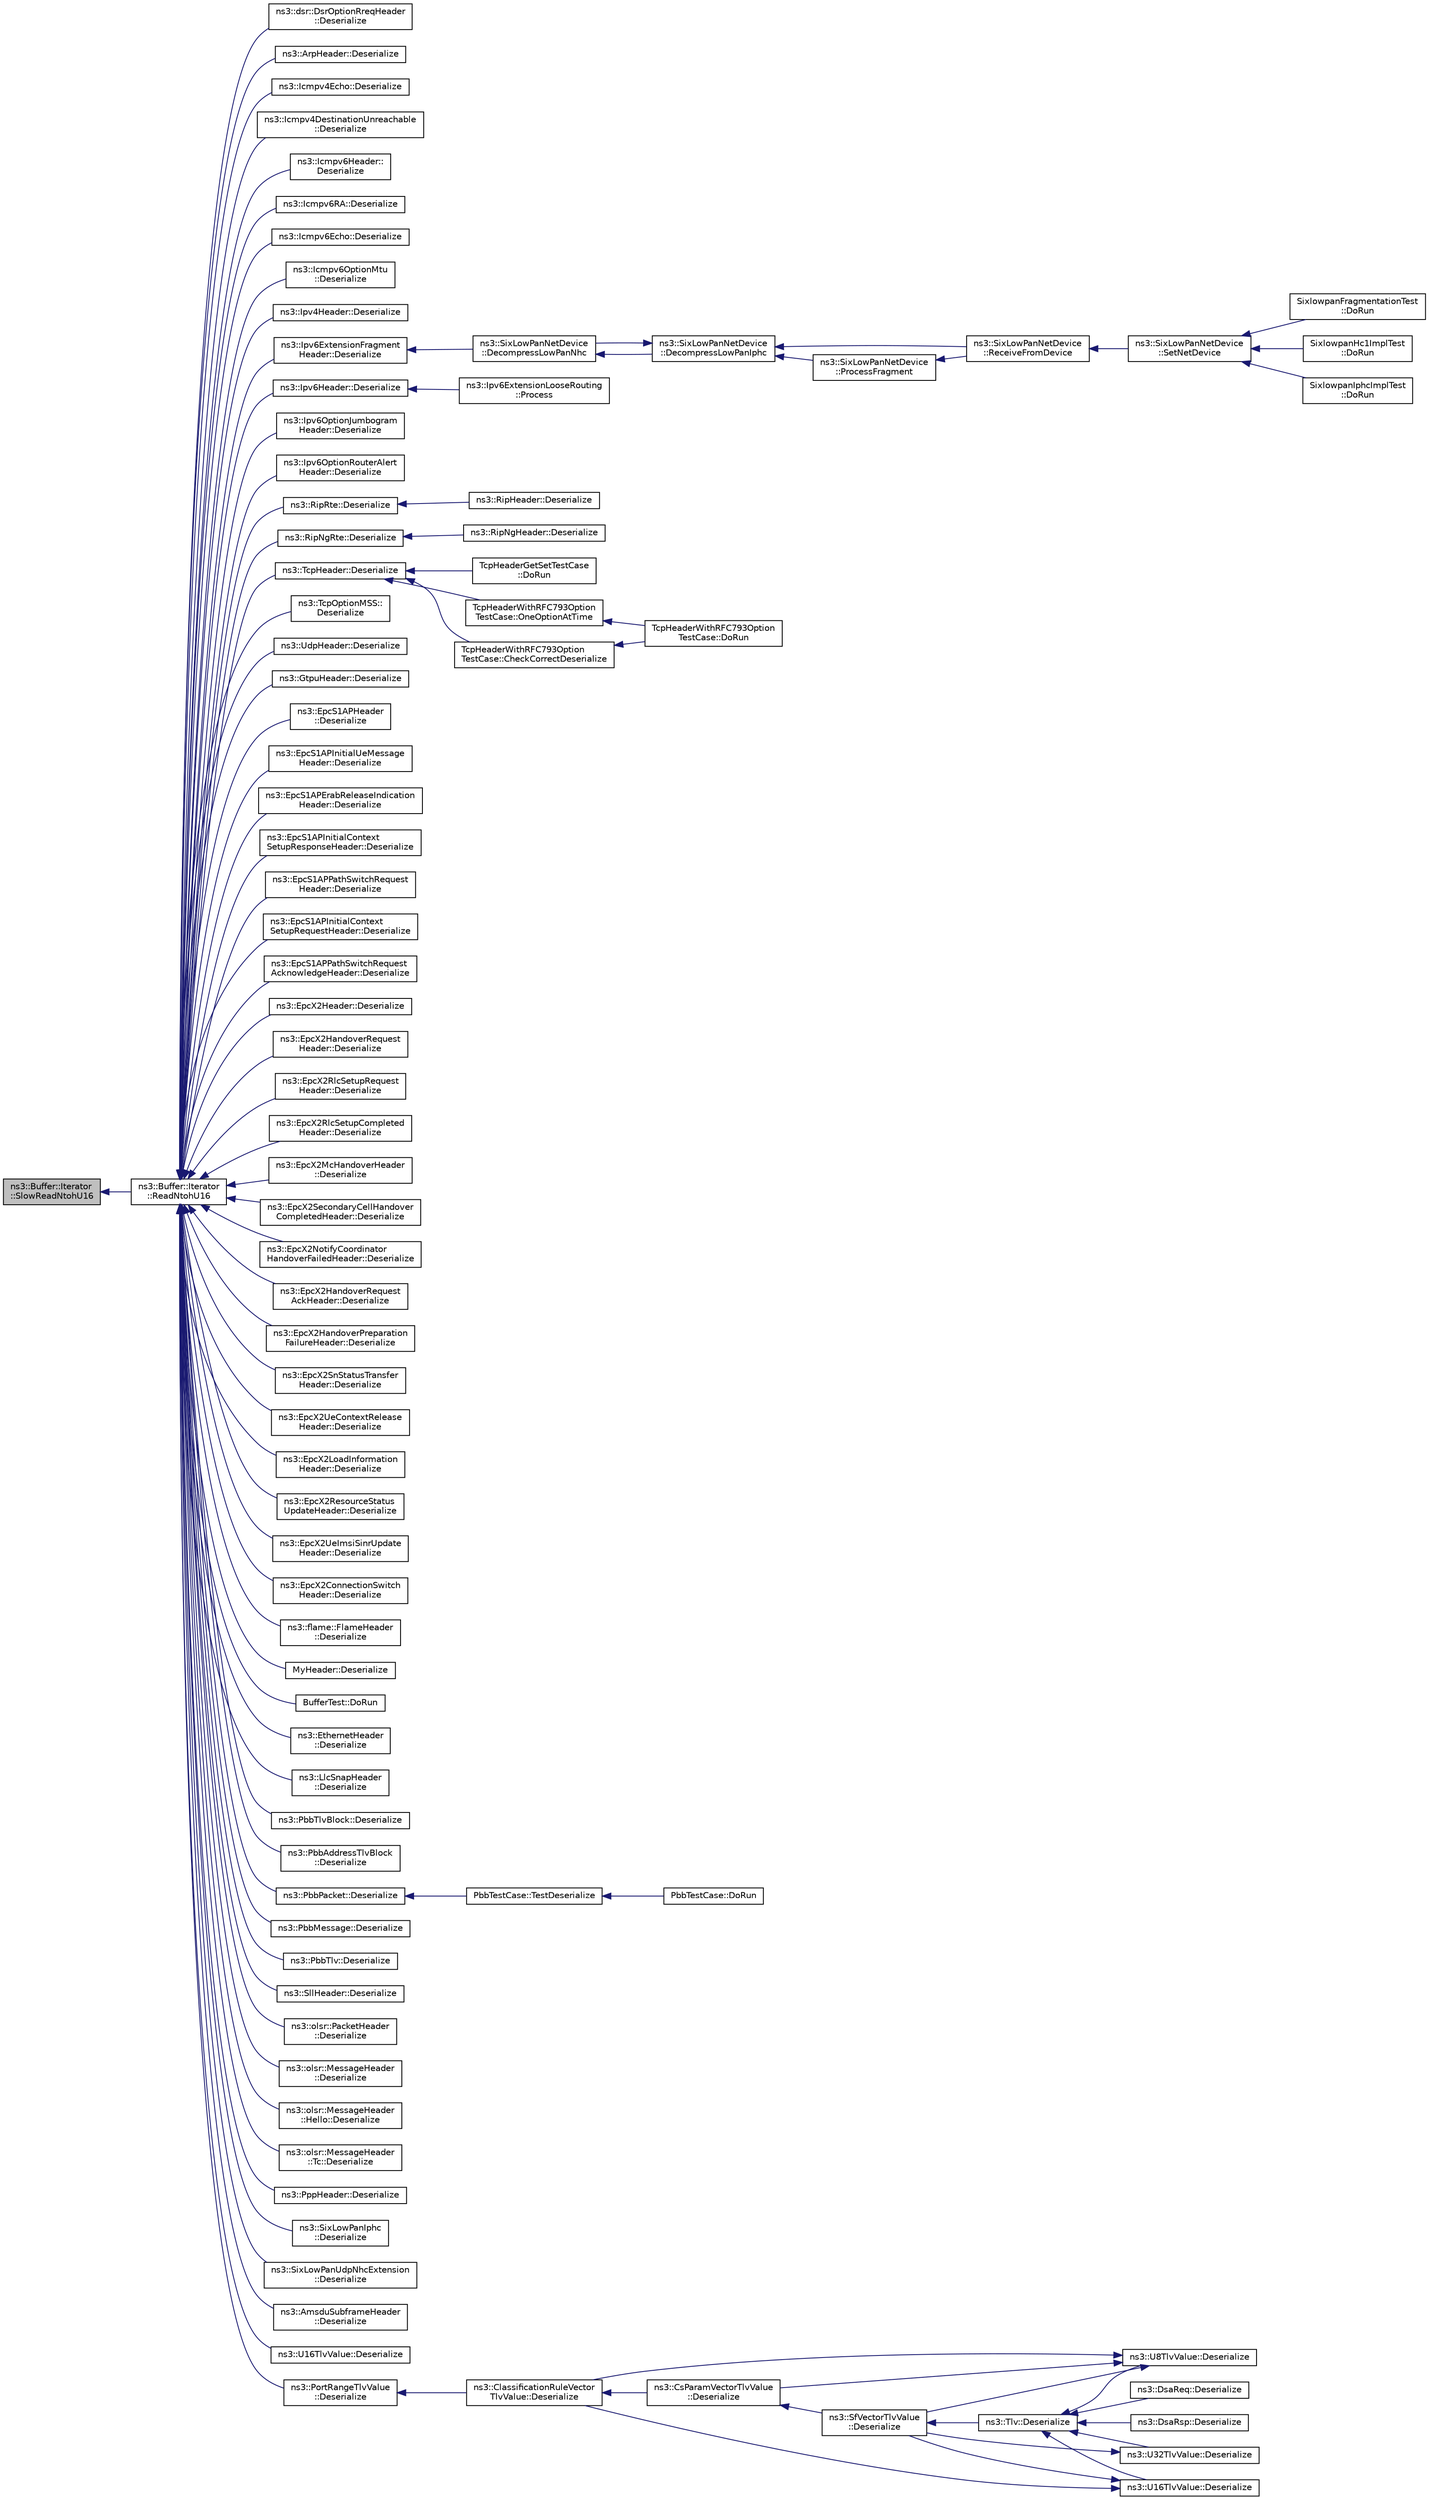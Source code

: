 digraph "ns3::Buffer::Iterator::SlowReadNtohU16"
{
  edge [fontname="Helvetica",fontsize="10",labelfontname="Helvetica",labelfontsize="10"];
  node [fontname="Helvetica",fontsize="10",shape=record];
  rankdir="LR";
  Node1 [label="ns3::Buffer::Iterator\l::SlowReadNtohU16",height=0.2,width=0.4,color="black", fillcolor="grey75", style="filled", fontcolor="black"];
  Node1 -> Node2 [dir="back",color="midnightblue",fontsize="10",style="solid"];
  Node2 [label="ns3::Buffer::Iterator\l::ReadNtohU16",height=0.2,width=0.4,color="black", fillcolor="white", style="filled",URL="$d0/daf/classns3_1_1Buffer_1_1Iterator.html#a14d63ac76497032a473d99cc8458608e"];
  Node2 -> Node3 [dir="back",color="midnightblue",fontsize="10",style="solid"];
  Node3 [label="ns3::dsr::DsrOptionRreqHeader\l::Deserialize",height=0.2,width=0.4,color="black", fillcolor="white", style="filled",URL="$d9/d21/classns3_1_1dsr_1_1DsrOptionRreqHeader.html#a7cf6a4240408c554fe4ca6ea9b266651",tooltip="Deserialize the packet. "];
  Node2 -> Node4 [dir="back",color="midnightblue",fontsize="10",style="solid"];
  Node4 [label="ns3::ArpHeader::Deserialize",height=0.2,width=0.4,color="black", fillcolor="white", style="filled",URL="$db/d42/classns3_1_1ArpHeader.html#ac4ac02b6ff4125d41dfe52593f23718d"];
  Node2 -> Node5 [dir="back",color="midnightblue",fontsize="10",style="solid"];
  Node5 [label="ns3::Icmpv4Echo::Deserialize",height=0.2,width=0.4,color="black", fillcolor="white", style="filled",URL="$d8/dcc/classns3_1_1Icmpv4Echo.html#ad794af55112b9e786094a843bb758bb9"];
  Node2 -> Node6 [dir="back",color="midnightblue",fontsize="10",style="solid"];
  Node6 [label="ns3::Icmpv4DestinationUnreachable\l::Deserialize",height=0.2,width=0.4,color="black", fillcolor="white", style="filled",URL="$d6/daf/classns3_1_1Icmpv4DestinationUnreachable.html#ab27e34a3e2436724ebb483d8acd58ea7"];
  Node2 -> Node7 [dir="back",color="midnightblue",fontsize="10",style="solid"];
  Node7 [label="ns3::Icmpv6Header::\lDeserialize",height=0.2,width=0.4,color="black", fillcolor="white", style="filled",URL="$d9/d73/classns3_1_1Icmpv6Header.html#a7507f363f31e23fb11ceb21aec6be469",tooltip="Deserialize the packet. "];
  Node2 -> Node8 [dir="back",color="midnightblue",fontsize="10",style="solid"];
  Node8 [label="ns3::Icmpv6RA::Deserialize",height=0.2,width=0.4,color="black", fillcolor="white", style="filled",URL="$da/d73/classns3_1_1Icmpv6RA.html#a91908412f051db52bd63b7a0d01c1117",tooltip="Deserialize the packet. "];
  Node2 -> Node9 [dir="back",color="midnightblue",fontsize="10",style="solid"];
  Node9 [label="ns3::Icmpv6Echo::Deserialize",height=0.2,width=0.4,color="black", fillcolor="white", style="filled",URL="$d6/d5b/classns3_1_1Icmpv6Echo.html#ad3ce875667e23c4b406860d6d95c3385",tooltip="Deserialize the packet. "];
  Node2 -> Node10 [dir="back",color="midnightblue",fontsize="10",style="solid"];
  Node10 [label="ns3::Icmpv6OptionMtu\l::Deserialize",height=0.2,width=0.4,color="black", fillcolor="white", style="filled",URL="$df/d6d/classns3_1_1Icmpv6OptionMtu.html#a047fb91d197554eeb1d3e56f8eb96912",tooltip="Deserialize the packet. "];
  Node2 -> Node11 [dir="back",color="midnightblue",fontsize="10",style="solid"];
  Node11 [label="ns3::Ipv4Header::Deserialize",height=0.2,width=0.4,color="black", fillcolor="white", style="filled",URL="$d9/df1/classns3_1_1Ipv4Header.html#a4c079e939ba868855ba1fab9e1b0e987"];
  Node2 -> Node12 [dir="back",color="midnightblue",fontsize="10",style="solid"];
  Node12 [label="ns3::Ipv6ExtensionFragment\lHeader::Deserialize",height=0.2,width=0.4,color="black", fillcolor="white", style="filled",URL="$dc/dde/classns3_1_1Ipv6ExtensionFragmentHeader.html#ac665209cceae832687c23c0c664e5a5d",tooltip="Deserialize the packet. "];
  Node12 -> Node13 [dir="back",color="midnightblue",fontsize="10",style="solid"];
  Node13 [label="ns3::SixLowPanNetDevice\l::DecompressLowPanNhc",height=0.2,width=0.4,color="black", fillcolor="white", style="filled",URL="$d1/d2b/classns3_1_1SixLowPanNetDevice.html#af69701425fa2e02ab4a7fdcd1db99cc8",tooltip="Decompress the headers according to NHC compression. "];
  Node13 -> Node14 [dir="back",color="midnightblue",fontsize="10",style="solid"];
  Node14 [label="ns3::SixLowPanNetDevice\l::DecompressLowPanIphc",height=0.2,width=0.4,color="black", fillcolor="white", style="filled",URL="$d1/d2b/classns3_1_1SixLowPanNetDevice.html#ae861be68db1b554cc3e5ea5e263b12ed",tooltip="Decompress the headers according to IPHC compression. "];
  Node14 -> Node15 [dir="back",color="midnightblue",fontsize="10",style="solid"];
  Node15 [label="ns3::SixLowPanNetDevice\l::ReceiveFromDevice",height=0.2,width=0.4,color="black", fillcolor="white", style="filled",URL="$d1/d2b/classns3_1_1SixLowPanNetDevice.html#a35d31ab6c6270f1923ce5b0f77d582b6",tooltip="Receives all the packets from a NetDevice for further processing. "];
  Node15 -> Node16 [dir="back",color="midnightblue",fontsize="10",style="solid"];
  Node16 [label="ns3::SixLowPanNetDevice\l::SetNetDevice",height=0.2,width=0.4,color="black", fillcolor="white", style="filled",URL="$d1/d2b/classns3_1_1SixLowPanNetDevice.html#a81c74a5dc06e3fbad1a8b1c59d1f68fa",tooltip="Setup SixLowPan to be a proxy for the specified NetDevice. All the packets incoming and outgoing from..."];
  Node16 -> Node17 [dir="back",color="midnightblue",fontsize="10",style="solid"];
  Node17 [label="SixlowpanFragmentationTest\l::DoRun",height=0.2,width=0.4,color="black", fillcolor="white", style="filled",URL="$df/dc3/classSixlowpanFragmentationTest.html#ae85beebff8e7d4f8c1e108beb17df274",tooltip="Implementation to actually run this TestCase. "];
  Node16 -> Node18 [dir="back",color="midnightblue",fontsize="10",style="solid"];
  Node18 [label="SixlowpanHc1ImplTest\l::DoRun",height=0.2,width=0.4,color="black", fillcolor="white", style="filled",URL="$dc/d9d/classSixlowpanHc1ImplTest.html#aa79a7268da3494e740b28d19c4ec734c",tooltip="Implementation to actually run this TestCase. "];
  Node16 -> Node19 [dir="back",color="midnightblue",fontsize="10",style="solid"];
  Node19 [label="SixlowpanIphcImplTest\l::DoRun",height=0.2,width=0.4,color="black", fillcolor="white", style="filled",URL="$d7/dd2/classSixlowpanIphcImplTest.html#a9fb0641fca5f024ac67c07510f418c02",tooltip="Implementation to actually run this TestCase. "];
  Node14 -> Node13 [dir="back",color="midnightblue",fontsize="10",style="solid"];
  Node14 -> Node20 [dir="back",color="midnightblue",fontsize="10",style="solid"];
  Node20 [label="ns3::SixLowPanNetDevice\l::ProcessFragment",height=0.2,width=0.4,color="black", fillcolor="white", style="filled",URL="$d1/d2b/classns3_1_1SixLowPanNetDevice.html#a8ae23f88e38059a0096bf87e58007240",tooltip="Process a packet fragment. "];
  Node20 -> Node15 [dir="back",color="midnightblue",fontsize="10",style="solid"];
  Node2 -> Node21 [dir="back",color="midnightblue",fontsize="10",style="solid"];
  Node21 [label="ns3::Ipv6Header::Deserialize",height=0.2,width=0.4,color="black", fillcolor="white", style="filled",URL="$d8/d5d/classns3_1_1Ipv6Header.html#ad444d49877468f76bbc9ab1b50e9dd02",tooltip="Deserialize the packet. "];
  Node21 -> Node22 [dir="back",color="midnightblue",fontsize="10",style="solid"];
  Node22 [label="ns3::Ipv6ExtensionLooseRouting\l::Process",height=0.2,width=0.4,color="black", fillcolor="white", style="filled",URL="$df/d36/classns3_1_1Ipv6ExtensionLooseRouting.html#ab73c109952d780d1eb52c2f7c144e546",tooltip="Process method Called from Ipv6L3Protocol::Receive. "];
  Node2 -> Node23 [dir="back",color="midnightblue",fontsize="10",style="solid"];
  Node23 [label="ns3::Ipv6OptionJumbogram\lHeader::Deserialize",height=0.2,width=0.4,color="black", fillcolor="white", style="filled",URL="$d0/db7/classns3_1_1Ipv6OptionJumbogramHeader.html#abbd293011adcb442cf53eaf61aa401c6",tooltip="Deserialize the packet. "];
  Node2 -> Node24 [dir="back",color="midnightblue",fontsize="10",style="solid"];
  Node24 [label="ns3::Ipv6OptionRouterAlert\lHeader::Deserialize",height=0.2,width=0.4,color="black", fillcolor="white", style="filled",URL="$d2/da8/classns3_1_1Ipv6OptionRouterAlertHeader.html#a41262149c996341e578a7c4afa32ed61",tooltip="Deserialize the packet. "];
  Node2 -> Node25 [dir="back",color="midnightblue",fontsize="10",style="solid"];
  Node25 [label="ns3::RipRte::Deserialize",height=0.2,width=0.4,color="black", fillcolor="white", style="filled",URL="$db/dfe/classns3_1_1RipRte.html#ac70616e33289e12cd548b28cf8957c58",tooltip="Deserialize the packet. "];
  Node25 -> Node26 [dir="back",color="midnightblue",fontsize="10",style="solid"];
  Node26 [label="ns3::RipHeader::Deserialize",height=0.2,width=0.4,color="black", fillcolor="white", style="filled",URL="$d2/d41/classns3_1_1RipHeader.html#a92e568c6119343ba9ec17f9aff5c5167",tooltip="Deserialize the packet. "];
  Node2 -> Node27 [dir="back",color="midnightblue",fontsize="10",style="solid"];
  Node27 [label="ns3::RipNgRte::Deserialize",height=0.2,width=0.4,color="black", fillcolor="white", style="filled",URL="$d1/ded/classns3_1_1RipNgRte.html#af8ce951466606c60240d903940e2b397",tooltip="Deserialize the packet. "];
  Node27 -> Node28 [dir="back",color="midnightblue",fontsize="10",style="solid"];
  Node28 [label="ns3::RipNgHeader::Deserialize",height=0.2,width=0.4,color="black", fillcolor="white", style="filled",URL="$d8/d03/classns3_1_1RipNgHeader.html#ab6bd6911230599868747821f94e65588",tooltip="Deserialize the packet. "];
  Node2 -> Node29 [dir="back",color="midnightblue",fontsize="10",style="solid"];
  Node29 [label="ns3::TcpHeader::Deserialize",height=0.2,width=0.4,color="black", fillcolor="white", style="filled",URL="$d0/d46/classns3_1_1TcpHeader.html#ac9ebbec6f00c4d7d040c1d68dbe8c793"];
  Node29 -> Node30 [dir="back",color="midnightblue",fontsize="10",style="solid"];
  Node30 [label="TcpHeaderGetSetTestCase\l::DoRun",height=0.2,width=0.4,color="black", fillcolor="white", style="filled",URL="$d0/d33/classTcpHeaderGetSetTestCase.html#ae5c6a3e802b8648d197d5a22509acf49",tooltip="Implementation to actually run this TestCase. "];
  Node29 -> Node31 [dir="back",color="midnightblue",fontsize="10",style="solid"];
  Node31 [label="TcpHeaderWithRFC793Option\lTestCase::CheckCorrectDeserialize",height=0.2,width=0.4,color="black", fillcolor="white", style="filled",URL="$d6/d39/classTcpHeaderWithRFC793OptionTestCase.html#ad8478f3d6d33caa92f933389f8d8419b",tooltip="Check the correct header deserialization. "];
  Node31 -> Node32 [dir="back",color="midnightblue",fontsize="10",style="solid"];
  Node32 [label="TcpHeaderWithRFC793Option\lTestCase::DoRun",height=0.2,width=0.4,color="black", fillcolor="white", style="filled",URL="$d6/d39/classTcpHeaderWithRFC793OptionTestCase.html#a52dc5f29802269d2d160f897a7933406",tooltip="Implementation to actually run this TestCase. "];
  Node29 -> Node33 [dir="back",color="midnightblue",fontsize="10",style="solid"];
  Node33 [label="TcpHeaderWithRFC793Option\lTestCase::OneOptionAtTime",height=0.2,width=0.4,color="black", fillcolor="white", style="filled",URL="$d6/d39/classTcpHeaderWithRFC793OptionTestCase.html#a4f736353f198886b49418a84756e48de",tooltip="Check an header with only one kind of option. "];
  Node33 -> Node32 [dir="back",color="midnightblue",fontsize="10",style="solid"];
  Node2 -> Node34 [dir="back",color="midnightblue",fontsize="10",style="solid"];
  Node34 [label="ns3::TcpOptionMSS::\lDeserialize",height=0.2,width=0.4,color="black", fillcolor="white", style="filled",URL="$d6/dcc/classns3_1_1TcpOptionMSS.html#aafc8691aa9a68e058098f956bbac1f39",tooltip="Deserialize the Option from a buffer iterator. "];
  Node2 -> Node35 [dir="back",color="midnightblue",fontsize="10",style="solid"];
  Node35 [label="ns3::UdpHeader::Deserialize",height=0.2,width=0.4,color="black", fillcolor="white", style="filled",URL="$d3/dc4/classns3_1_1UdpHeader.html#a68b4a7689b1741057d91f4360eb71493"];
  Node2 -> Node36 [dir="back",color="midnightblue",fontsize="10",style="solid"];
  Node36 [label="ns3::GtpuHeader::Deserialize",height=0.2,width=0.4,color="black", fillcolor="white", style="filled",URL="$da/dd7/classns3_1_1GtpuHeader.html#a596afe8b38ef02b724ea20bd98733c1a"];
  Node2 -> Node37 [dir="back",color="midnightblue",fontsize="10",style="solid"];
  Node37 [label="ns3::EpcS1APHeader\l::Deserialize",height=0.2,width=0.4,color="black", fillcolor="white", style="filled",URL="$d8/d13/classns3_1_1EpcS1APHeader.html#a744f250feb1d75cf58ec04c2ca8d32f9"];
  Node2 -> Node38 [dir="back",color="midnightblue",fontsize="10",style="solid"];
  Node38 [label="ns3::EpcS1APInitialUeMessage\lHeader::Deserialize",height=0.2,width=0.4,color="black", fillcolor="white", style="filled",URL="$d3/d99/classns3_1_1EpcS1APInitialUeMessageHeader.html#a74d198c4856c95609d20484363e75591"];
  Node2 -> Node39 [dir="back",color="midnightblue",fontsize="10",style="solid"];
  Node39 [label="ns3::EpcS1APErabReleaseIndication\lHeader::Deserialize",height=0.2,width=0.4,color="black", fillcolor="white", style="filled",URL="$dc/dd0/classns3_1_1EpcS1APErabReleaseIndicationHeader.html#a36372fbdcd57de3a3f7ee8c5e3269021"];
  Node2 -> Node40 [dir="back",color="midnightblue",fontsize="10",style="solid"];
  Node40 [label="ns3::EpcS1APInitialContext\lSetupResponseHeader::Deserialize",height=0.2,width=0.4,color="black", fillcolor="white", style="filled",URL="$d0/de4/classns3_1_1EpcS1APInitialContextSetupResponseHeader.html#a75dba269a5c42762f530a7d731a77a15"];
  Node2 -> Node41 [dir="back",color="midnightblue",fontsize="10",style="solid"];
  Node41 [label="ns3::EpcS1APPathSwitchRequest\lHeader::Deserialize",height=0.2,width=0.4,color="black", fillcolor="white", style="filled",URL="$d1/dc9/classns3_1_1EpcS1APPathSwitchRequestHeader.html#a700df028f1953037b8243c2d9e6ba604"];
  Node2 -> Node42 [dir="back",color="midnightblue",fontsize="10",style="solid"];
  Node42 [label="ns3::EpcS1APInitialContext\lSetupRequestHeader::Deserialize",height=0.2,width=0.4,color="black", fillcolor="white", style="filled",URL="$de/d31/classns3_1_1EpcS1APInitialContextSetupRequestHeader.html#ae21622e00ebb8de41588e2798a76da9b"];
  Node2 -> Node43 [dir="back",color="midnightblue",fontsize="10",style="solid"];
  Node43 [label="ns3::EpcS1APPathSwitchRequest\lAcknowledgeHeader::Deserialize",height=0.2,width=0.4,color="black", fillcolor="white", style="filled",URL="$d0/d37/classns3_1_1EpcS1APPathSwitchRequestAcknowledgeHeader.html#ab487b927de1ce730d417cbc878b6ec6c"];
  Node2 -> Node44 [dir="back",color="midnightblue",fontsize="10",style="solid"];
  Node44 [label="ns3::EpcX2Header::Deserialize",height=0.2,width=0.4,color="black", fillcolor="white", style="filled",URL="$da/d09/classns3_1_1EpcX2Header.html#a82e58d8c30d9b8b58ee4ed8e61cffc52"];
  Node2 -> Node45 [dir="back",color="midnightblue",fontsize="10",style="solid"];
  Node45 [label="ns3::EpcX2HandoverRequest\lHeader::Deserialize",height=0.2,width=0.4,color="black", fillcolor="white", style="filled",URL="$d7/db8/classns3_1_1EpcX2HandoverRequestHeader.html#ab7fe92cfc44a8726ea13dcd87c94ad45"];
  Node2 -> Node46 [dir="back",color="midnightblue",fontsize="10",style="solid"];
  Node46 [label="ns3::EpcX2RlcSetupRequest\lHeader::Deserialize",height=0.2,width=0.4,color="black", fillcolor="white", style="filled",URL="$d6/d69/classns3_1_1EpcX2RlcSetupRequestHeader.html#ab64b80db08357eeb22e736e43a4cc354"];
  Node2 -> Node47 [dir="back",color="midnightblue",fontsize="10",style="solid"];
  Node47 [label="ns3::EpcX2RlcSetupCompleted\lHeader::Deserialize",height=0.2,width=0.4,color="black", fillcolor="white", style="filled",URL="$d1/d9e/classns3_1_1EpcX2RlcSetupCompletedHeader.html#a5783e770215cc2853cd660b8384cf03a"];
  Node2 -> Node48 [dir="back",color="midnightblue",fontsize="10",style="solid"];
  Node48 [label="ns3::EpcX2McHandoverHeader\l::Deserialize",height=0.2,width=0.4,color="black", fillcolor="white", style="filled",URL="$d4/dc6/classns3_1_1EpcX2McHandoverHeader.html#ac8397df8c91bc34bcb8e9966722cf2a1"];
  Node2 -> Node49 [dir="back",color="midnightblue",fontsize="10",style="solid"];
  Node49 [label="ns3::EpcX2SecondaryCellHandover\lCompletedHeader::Deserialize",height=0.2,width=0.4,color="black", fillcolor="white", style="filled",URL="$dc/d75/classns3_1_1EpcX2SecondaryCellHandoverCompletedHeader.html#af296ad8dc690cb5c6639213851d8eb7f"];
  Node2 -> Node50 [dir="back",color="midnightblue",fontsize="10",style="solid"];
  Node50 [label="ns3::EpcX2NotifyCoordinator\lHandoverFailedHeader::Deserialize",height=0.2,width=0.4,color="black", fillcolor="white", style="filled",URL="$db/d4f/classns3_1_1EpcX2NotifyCoordinatorHandoverFailedHeader.html#ade11610ac240015248f69f4746f2fed3"];
  Node2 -> Node51 [dir="back",color="midnightblue",fontsize="10",style="solid"];
  Node51 [label="ns3::EpcX2HandoverRequest\lAckHeader::Deserialize",height=0.2,width=0.4,color="black", fillcolor="white", style="filled",URL="$d7/d92/classns3_1_1EpcX2HandoverRequestAckHeader.html#afe8f61bd8a812f1bf6ab20706c409923"];
  Node2 -> Node52 [dir="back",color="midnightblue",fontsize="10",style="solid"];
  Node52 [label="ns3::EpcX2HandoverPreparation\lFailureHeader::Deserialize",height=0.2,width=0.4,color="black", fillcolor="white", style="filled",URL="$d1/d16/classns3_1_1EpcX2HandoverPreparationFailureHeader.html#ad92fd70a3a5292d19e6df4c30bca0826"];
  Node2 -> Node53 [dir="back",color="midnightblue",fontsize="10",style="solid"];
  Node53 [label="ns3::EpcX2SnStatusTransfer\lHeader::Deserialize",height=0.2,width=0.4,color="black", fillcolor="white", style="filled",URL="$db/df6/classns3_1_1EpcX2SnStatusTransferHeader.html#a87cc0d726797ffc1264b65a5903ab668"];
  Node2 -> Node54 [dir="back",color="midnightblue",fontsize="10",style="solid"];
  Node54 [label="ns3::EpcX2UeContextRelease\lHeader::Deserialize",height=0.2,width=0.4,color="black", fillcolor="white", style="filled",URL="$d1/d91/classns3_1_1EpcX2UeContextReleaseHeader.html#aeaf50d5f4b8d690c3199d59572fc2413"];
  Node2 -> Node55 [dir="back",color="midnightblue",fontsize="10",style="solid"];
  Node55 [label="ns3::EpcX2LoadInformation\lHeader::Deserialize",height=0.2,width=0.4,color="black", fillcolor="white", style="filled",URL="$d1/d66/classns3_1_1EpcX2LoadInformationHeader.html#aa437f42a2a2c53faa32596ce3e9cf287"];
  Node2 -> Node56 [dir="back",color="midnightblue",fontsize="10",style="solid"];
  Node56 [label="ns3::EpcX2ResourceStatus\lUpdateHeader::Deserialize",height=0.2,width=0.4,color="black", fillcolor="white", style="filled",URL="$db/d28/classns3_1_1EpcX2ResourceStatusUpdateHeader.html#a170d7fdf963b464d12e7df7a2146ef35"];
  Node2 -> Node57 [dir="back",color="midnightblue",fontsize="10",style="solid"];
  Node57 [label="ns3::EpcX2UeImsiSinrUpdate\lHeader::Deserialize",height=0.2,width=0.4,color="black", fillcolor="white", style="filled",URL="$d9/d16/classns3_1_1EpcX2UeImsiSinrUpdateHeader.html#a38f91452859d0982b1036c144dd92e8f"];
  Node2 -> Node58 [dir="back",color="midnightblue",fontsize="10",style="solid"];
  Node58 [label="ns3::EpcX2ConnectionSwitch\lHeader::Deserialize",height=0.2,width=0.4,color="black", fillcolor="white", style="filled",URL="$d5/df6/classns3_1_1EpcX2ConnectionSwitchHeader.html#ac8c9705aa6320cb49a5402867552c910"];
  Node2 -> Node59 [dir="back",color="midnightblue",fontsize="10",style="solid"];
  Node59 [label="ns3::flame::FlameHeader\l::Deserialize",height=0.2,width=0.4,color="black", fillcolor="white", style="filled",URL="$d5/dcd/classns3_1_1flame_1_1FlameHeader.html#ada911cbb255eb829e842812dce4b2fc7"];
  Node2 -> Node60 [dir="back",color="midnightblue",fontsize="10",style="solid"];
  Node60 [label="MyHeader::Deserialize",height=0.2,width=0.4,color="black", fillcolor="white", style="filled",URL="$d6/db5/classMyHeader.html#a3db2ab4d7df58086335c0d637bc649ef"];
  Node2 -> Node61 [dir="back",color="midnightblue",fontsize="10",style="solid"];
  Node61 [label="BufferTest::DoRun",height=0.2,width=0.4,color="black", fillcolor="white", style="filled",URL="$d7/d09/classBufferTest.html#a4ffd025f50c962366167daef7df0ac58",tooltip="Implementation to actually run this TestCase. "];
  Node2 -> Node62 [dir="back",color="midnightblue",fontsize="10",style="solid"];
  Node62 [label="ns3::EthernetHeader\l::Deserialize",height=0.2,width=0.4,color="black", fillcolor="white", style="filled",URL="$d3/d9a/classns3_1_1EthernetHeader.html#a2bcb7450f96588a8a1bb6ca132184424"];
  Node2 -> Node63 [dir="back",color="midnightblue",fontsize="10",style="solid"];
  Node63 [label="ns3::LlcSnapHeader\l::Deserialize",height=0.2,width=0.4,color="black", fillcolor="white", style="filled",URL="$de/d5e/classns3_1_1LlcSnapHeader.html#aa6bc7fc07a1d9948c624cb30ad2ff82d"];
  Node2 -> Node64 [dir="back",color="midnightblue",fontsize="10",style="solid"];
  Node64 [label="ns3::PbbTlvBlock::Deserialize",height=0.2,width=0.4,color="black", fillcolor="white", style="filled",URL="$d8/d5b/classns3_1_1PbbTlvBlock.html#acbc87f2a174253635e76f28bed9e1070",tooltip="Deserializes a block from the specified buffer. "];
  Node2 -> Node65 [dir="back",color="midnightblue",fontsize="10",style="solid"];
  Node65 [label="ns3::PbbAddressTlvBlock\l::Deserialize",height=0.2,width=0.4,color="black", fillcolor="white", style="filled",URL="$de/d87/classns3_1_1PbbAddressTlvBlock.html#a736e01808c85dbf4ae9a50872b5c8736",tooltip="Deserializes a block from the specified buffer. "];
  Node2 -> Node66 [dir="back",color="midnightblue",fontsize="10",style="solid"];
  Node66 [label="ns3::PbbPacket::Deserialize",height=0.2,width=0.4,color="black", fillcolor="white", style="filled",URL="$d7/d31/classns3_1_1PbbPacket.html#a6bb42350cf2613e48d9c7c50a0c71f93",tooltip="Deserializes a packet from the specified buffer. "];
  Node66 -> Node67 [dir="back",color="midnightblue",fontsize="10",style="solid"];
  Node67 [label="PbbTestCase::TestDeserialize",height=0.2,width=0.4,color="black", fillcolor="white", style="filled",URL="$dd/dee/classPbbTestCase.html#a94ee7e29255773f0ea94597fd0af89ff"];
  Node67 -> Node68 [dir="back",color="midnightblue",fontsize="10",style="solid"];
  Node68 [label="PbbTestCase::DoRun",height=0.2,width=0.4,color="black", fillcolor="white", style="filled",URL="$dd/dee/classPbbTestCase.html#a7e27e798743b0fee57106bdc3ff63a1c",tooltip="Implementation to actually run this TestCase. "];
  Node2 -> Node69 [dir="back",color="midnightblue",fontsize="10",style="solid"];
  Node69 [label="ns3::PbbMessage::Deserialize",height=0.2,width=0.4,color="black", fillcolor="white", style="filled",URL="$d7/d6a/classns3_1_1PbbMessage.html#a3944565e6d2d90e063fcc30287e941d8",tooltip="Deserializes a message from the specified buffer. "];
  Node2 -> Node70 [dir="back",color="midnightblue",fontsize="10",style="solid"];
  Node70 [label="ns3::PbbTlv::Deserialize",height=0.2,width=0.4,color="black", fillcolor="white", style="filled",URL="$db/dfb/classns3_1_1PbbTlv.html#af1d0a54c2c334935bac7570889b275e4",tooltip="Deserializes a TLV from the specified buffer. "];
  Node2 -> Node71 [dir="back",color="midnightblue",fontsize="10",style="solid"];
  Node71 [label="ns3::SllHeader::Deserialize",height=0.2,width=0.4,color="black", fillcolor="white", style="filled",URL="$d2/d07/classns3_1_1SllHeader.html#a924106369babbd6774828c26e1cec054"];
  Node2 -> Node72 [dir="back",color="midnightblue",fontsize="10",style="solid"];
  Node72 [label="ns3::olsr::PacketHeader\l::Deserialize",height=0.2,width=0.4,color="black", fillcolor="white", style="filled",URL="$d1/dc3/classns3_1_1olsr_1_1PacketHeader.html#a9fb8deaa2721ccea252b25b62d6f66ef"];
  Node2 -> Node73 [dir="back",color="midnightblue",fontsize="10",style="solid"];
  Node73 [label="ns3::olsr::MessageHeader\l::Deserialize",height=0.2,width=0.4,color="black", fillcolor="white", style="filled",URL="$d3/db7/classns3_1_1olsr_1_1MessageHeader.html#ac3fa2b5b9a6798201634c494d6c44244"];
  Node2 -> Node74 [dir="back",color="midnightblue",fontsize="10",style="solid"];
  Node74 [label="ns3::olsr::MessageHeader\l::Hello::Deserialize",height=0.2,width=0.4,color="black", fillcolor="white", style="filled",URL="$d5/d9d/structns3_1_1olsr_1_1MessageHeader_1_1Hello.html#a500cb55e5f8de7afc7bece2a0237e090"];
  Node2 -> Node75 [dir="back",color="midnightblue",fontsize="10",style="solid"];
  Node75 [label="ns3::olsr::MessageHeader\l::Tc::Deserialize",height=0.2,width=0.4,color="black", fillcolor="white", style="filled",URL="$df/d40/structns3_1_1olsr_1_1MessageHeader_1_1Tc.html#adbdd723f030f40d3978966f6f985a7be"];
  Node2 -> Node76 [dir="back",color="midnightblue",fontsize="10",style="solid"];
  Node76 [label="ns3::PppHeader::Deserialize",height=0.2,width=0.4,color="black", fillcolor="white", style="filled",URL="$d1/db2/classns3_1_1PppHeader.html#af092f637bd2ffb1f1b0481f6f2b8f793"];
  Node2 -> Node77 [dir="back",color="midnightblue",fontsize="10",style="solid"];
  Node77 [label="ns3::SixLowPanIphc\l::Deserialize",height=0.2,width=0.4,color="black", fillcolor="white", style="filled",URL="$d5/dfb/classns3_1_1SixLowPanIphc.html#a440f2c49e023aea9c5dd19052e08cddc",tooltip="Deserialize the packet. "];
  Node2 -> Node78 [dir="back",color="midnightblue",fontsize="10",style="solid"];
  Node78 [label="ns3::SixLowPanUdpNhcExtension\l::Deserialize",height=0.2,width=0.4,color="black", fillcolor="white", style="filled",URL="$d1/def/classns3_1_1SixLowPanUdpNhcExtension.html#a873d3fa917255c4cc936a6ac288f7c85",tooltip="Deserialize the packet. "];
  Node2 -> Node79 [dir="back",color="midnightblue",fontsize="10",style="solid"];
  Node79 [label="ns3::AmsduSubframeHeader\l::Deserialize",height=0.2,width=0.4,color="black", fillcolor="white", style="filled",URL="$d2/dfd/classns3_1_1AmsduSubframeHeader.html#a9b093c3b2ef78c73c62b9497f35809e2"];
  Node2 -> Node80 [dir="back",color="midnightblue",fontsize="10",style="solid"];
  Node80 [label="ns3::U16TlvValue::Deserialize",height=0.2,width=0.4,color="black", fillcolor="white", style="filled",URL="$d4/d2a/classns3_1_1U16TlvValue.html#a7d9e5d59ae89ac40329e69341538df19"];
  Node2 -> Node81 [dir="back",color="midnightblue",fontsize="10",style="solid"];
  Node81 [label="ns3::PortRangeTlvValue\l::Deserialize",height=0.2,width=0.4,color="black", fillcolor="white", style="filled",URL="$dc/dbc/classns3_1_1PortRangeTlvValue.html#a344115631756605d834928795a30439c"];
  Node81 -> Node82 [dir="back",color="midnightblue",fontsize="10",style="solid"];
  Node82 [label="ns3::ClassificationRuleVector\lTlvValue::Deserialize",height=0.2,width=0.4,color="black", fillcolor="white", style="filled",URL="$d2/dc5/classns3_1_1ClassificationRuleVectorTlvValue.html#adb71f8c6a4456630500606bdacffd8c5"];
  Node82 -> Node83 [dir="back",color="midnightblue",fontsize="10",style="solid"];
  Node83 [label="ns3::CsParamVectorTlvValue\l::Deserialize",height=0.2,width=0.4,color="black", fillcolor="white", style="filled",URL="$df/d32/classns3_1_1CsParamVectorTlvValue.html#aac92059eae88c45aa6753737e9e768b8"];
  Node83 -> Node84 [dir="back",color="midnightblue",fontsize="10",style="solid"];
  Node84 [label="ns3::SfVectorTlvValue\l::Deserialize",height=0.2,width=0.4,color="black", fillcolor="white", style="filled",URL="$d5/dd8/classns3_1_1SfVectorTlvValue.html#afc34c4c61724940c485be32168137ac9"];
  Node84 -> Node85 [dir="back",color="midnightblue",fontsize="10",style="solid"];
  Node85 [label="ns3::Tlv::Deserialize",height=0.2,width=0.4,color="black", fillcolor="white", style="filled",URL="$d1/d1e/classns3_1_1Tlv.html#ab7f78a79bda165414feb774daf217fc2"];
  Node85 -> Node86 [dir="back",color="midnightblue",fontsize="10",style="solid"];
  Node86 [label="ns3::DsaReq::Deserialize",height=0.2,width=0.4,color="black", fillcolor="white", style="filled",URL="$d9/ddb/classns3_1_1DsaReq.html#ac18b85e52155990af188369c18a162b5"];
  Node85 -> Node87 [dir="back",color="midnightblue",fontsize="10",style="solid"];
  Node87 [label="ns3::DsaRsp::Deserialize",height=0.2,width=0.4,color="black", fillcolor="white", style="filled",URL="$d0/d5d/classns3_1_1DsaRsp.html#a753b7a45c528a85350355733615535e3"];
  Node85 -> Node88 [dir="back",color="midnightblue",fontsize="10",style="solid"];
  Node88 [label="ns3::U8TlvValue::Deserialize",height=0.2,width=0.4,color="black", fillcolor="white", style="filled",URL="$d5/d29/classns3_1_1U8TlvValue.html#a24cd462e759d9384dfc50b595d8088bb"];
  Node88 -> Node84 [dir="back",color="midnightblue",fontsize="10",style="solid"];
  Node88 -> Node83 [dir="back",color="midnightblue",fontsize="10",style="solid"];
  Node88 -> Node82 [dir="back",color="midnightblue",fontsize="10",style="solid"];
  Node85 -> Node89 [dir="back",color="midnightblue",fontsize="10",style="solid"];
  Node89 [label="ns3::U16TlvValue::Deserialize",height=0.2,width=0.4,color="black", fillcolor="white", style="filled",URL="$d4/d2a/classns3_1_1U16TlvValue.html#a21b9ccc54f83f70bdf6ce449c0a5f63b"];
  Node89 -> Node84 [dir="back",color="midnightblue",fontsize="10",style="solid"];
  Node89 -> Node82 [dir="back",color="midnightblue",fontsize="10",style="solid"];
  Node85 -> Node90 [dir="back",color="midnightblue",fontsize="10",style="solid"];
  Node90 [label="ns3::U32TlvValue::Deserialize",height=0.2,width=0.4,color="black", fillcolor="white", style="filled",URL="$d4/dc0/classns3_1_1U32TlvValue.html#a7313258a457a2c251fb91d70533b2433"];
  Node90 -> Node84 [dir="back",color="midnightblue",fontsize="10",style="solid"];
}

